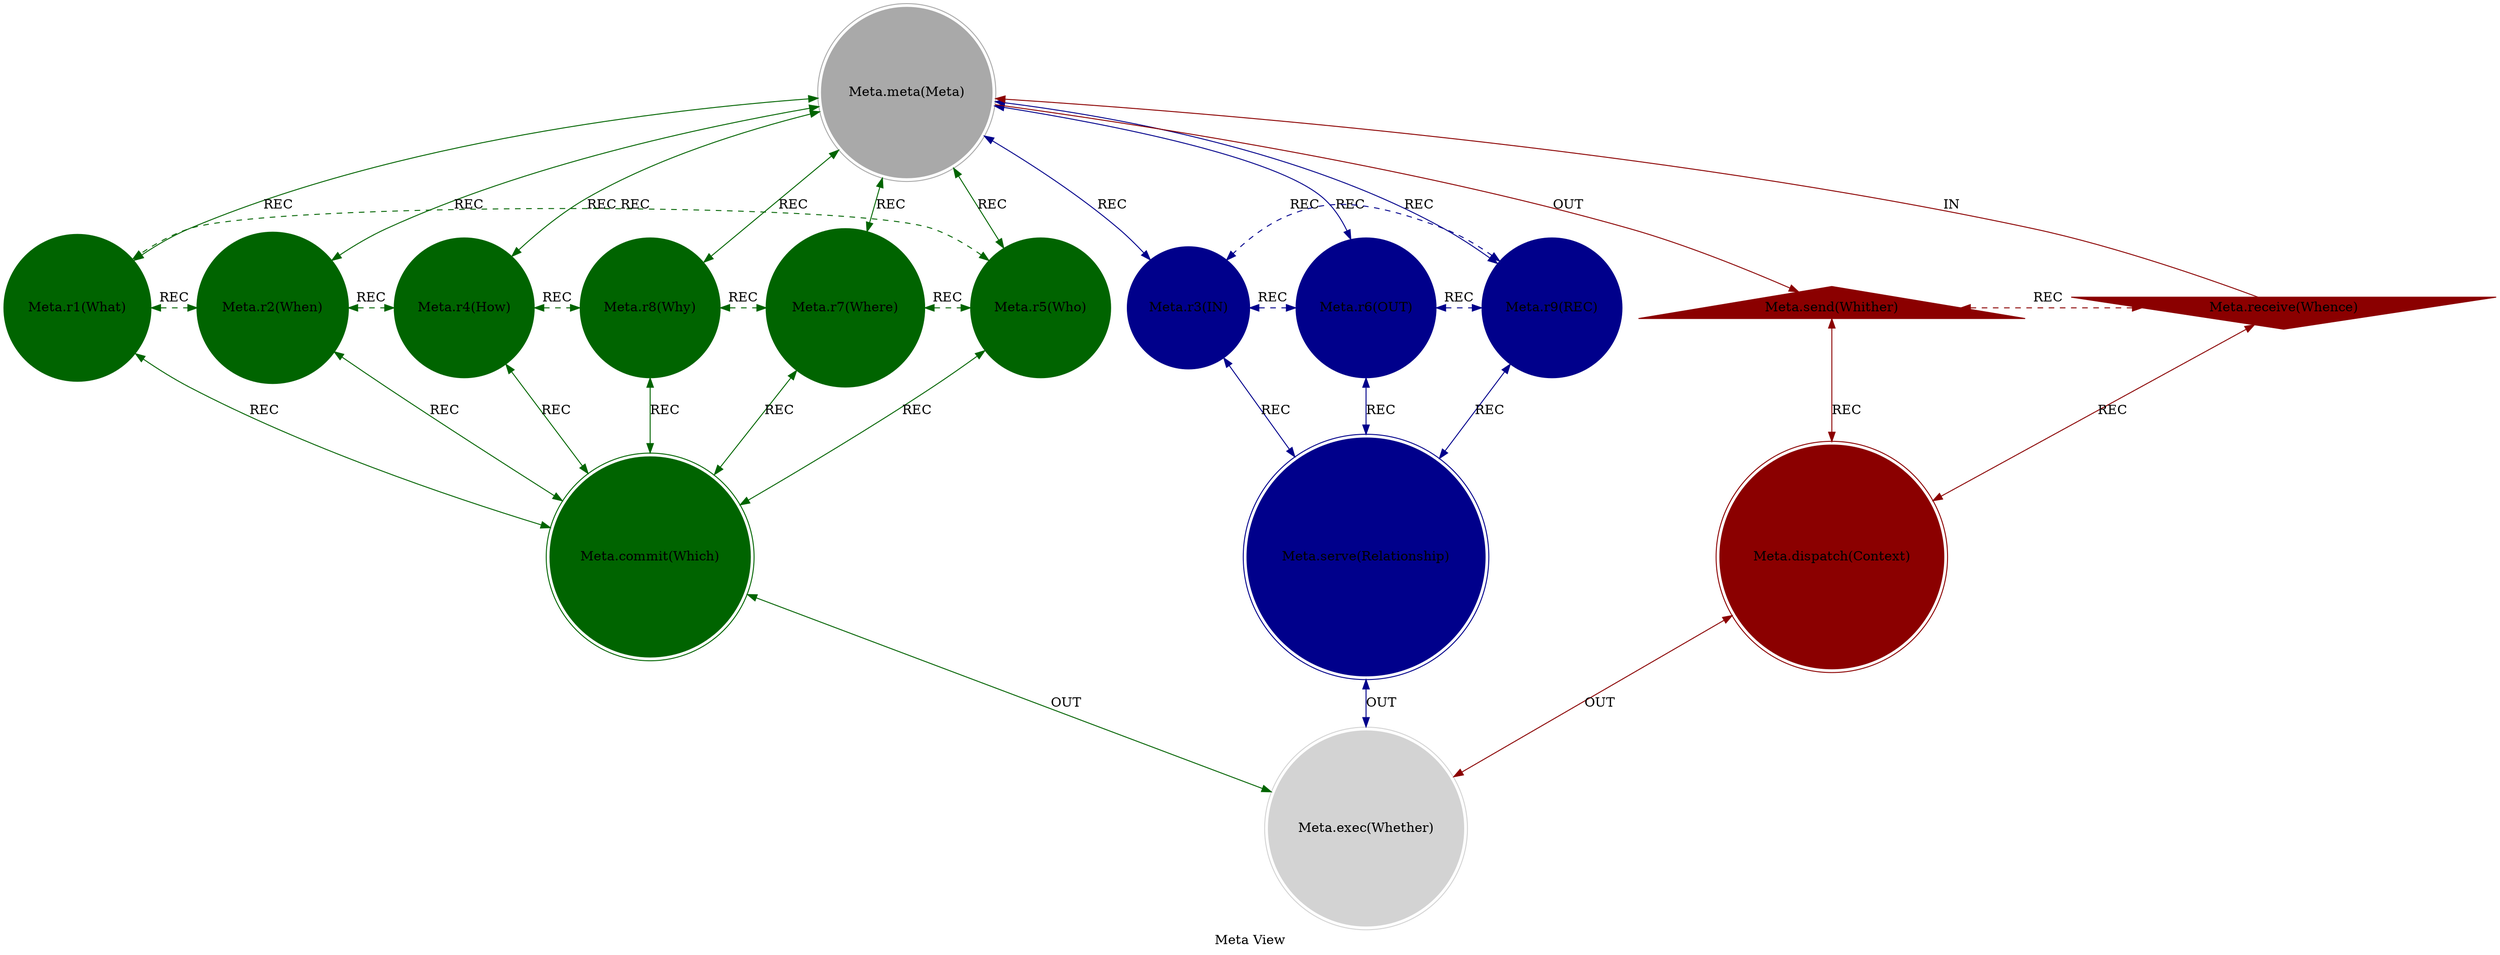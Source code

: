 strict digraph MetaView {
    style = filled;
    color = lightgray;
    node [shape = circle; style = filled; color = lightgreen;];
    edge [color = darkgray;];
    label = "Meta View";
    comment = "The pattern that defines patterns. The Sparklet of Sparklets. It governs the fundamental questions (6W+1H) and the relationships (IN, OUT, REC) that constitute any event, process, or meaning.";
    
    spark_0_meta_view_t [label = "Meta.meta(Meta)";comment = "Abstract: The concept of concept itself. The primordial pattern of abstraction.";shape = doublecircle;color = darkgray;];
    spark_1_meta_view_t [label = "Meta.r1(What)";comment = "Initiation: The question of essence and substance. Defines the object of action.";color = darkgreen;];
    spark_2_meta_view_t [label = "Meta.r2(When)";comment = "Response: The question of time and sequence. Defines the temporal context.";color = darkgreen;];
    spark_4_meta_view_t [label = "Meta.r4(How)";comment = "Integration: The question of method and process. Defines the transformation.";color = darkgreen;];
    spark_8_meta_view_t [label = "Meta.r8(Why)";comment = "Reflection: The question of cause and purpose. Defines the intent and reason.";color = darkgreen;];
    spark_7_meta_view_t [label = "Meta.r7(Where)";comment = "Consolidation: The question of place and domain. Defines the spatial context.";color = darkgreen;];
    spark_5_meta_view_t [label = "Meta.r5(Who)";comment = "Propagation: The question of agency and identity. Defines the actor and recipient.";color = darkgreen;];
    spark_3_meta_view_t [label = "Meta.r3(IN)";comment = "Thesis: The fundamental principle of Potential and Reception. The beginning.";color = darkblue;];
    spark_6_meta_view_t [label = "Meta.r6(OUT)";comment = "Antithesis: The fundamental principle of Manifestation and Emission. The end.";color = darkblue;];
    spark_9_meta_view_t [label = "Meta.r9(REC)";comment = "Synthesis: The fundamental principle of Relationship and Recursion. The cycle that binds IN to OUT.";color = darkblue;];
    spark_a_meta_view_t [label = "Meta.receive(Whence)";comment = "Potential: The undifferentiated source of all possible patterns and questions.";shape = invtriangle;color = darkred;];
    spark_b_meta_view_t [label = "Meta.send(Whither)";comment = "Manifest: The emission of a fully resolved and defined pattern, ready for execution.";shape = triangle;color = darkred;];
    spark_c_meta_view_t [label = "Meta.dispatch(Context)";comment = "Why-Who: Determines the contextual framework for processing the potential.";shape = doublecircle;color = darkred;];
    spark_d_meta_view_t [label = "Meta.commit(Which)";comment = "What-How: The act of selection and commitment. Resolves 'Which specific answer to the 6W questions?'";shape = doublecircle;color = darkgreen;];
    spark_e_meta_view_t [label = "Meta.serve(Relationship)";comment = "When-Where: Serves the web of Relationships between all concepts (IN/OUT, the 6Ws).";shape = doublecircle;color = darkblue;];
    spark_f_meta_view_t [label = "Meta.exec(Whether)";comment = "Which-Closure: The final binding of a pattern into a manifest, executable unit of reality.";shape = doublecircle;color = lightgray;];
    
    spark_a_meta_view_t -> spark_0_meta_view_t [label = "IN"; comment = "todo"; color = darkred; constraint = false;];
    spark_0_meta_view_t -> spark_b_meta_view_t [label = "OUT"; comment = "todo"; color = darkred;];
    spark_0_meta_view_t -> spark_3_meta_view_t [label = "REC"; comment = "todo"; color = darkblue; dir = both;];
    spark_0_meta_view_t -> spark_6_meta_view_t [label = "REC"; comment = "todo"; color = darkblue; dir = both;];
    spark_0_meta_view_t -> spark_9_meta_view_t [label = "REC"; comment = "todo"; color = darkblue; dir = both;];
    spark_0_meta_view_t -> spark_1_meta_view_t [label = "REC"; comment = "todo"; color = darkgreen; dir = both;];
    spark_0_meta_view_t -> spark_2_meta_view_t [label = "REC"; comment = "todo"; color = darkgreen; dir = both;];
    spark_0_meta_view_t -> spark_4_meta_view_t [label = "REC"; comment = "todo"; color = darkgreen; dir = both;];
    spark_0_meta_view_t -> spark_8_meta_view_t [label = "REC"; comment = "todo"; color = darkgreen; dir = both;];
    spark_0_meta_view_t -> spark_7_meta_view_t [label = "REC"; comment = "todo"; color = darkgreen; dir = both;];
    spark_0_meta_view_t -> spark_5_meta_view_t [label = "REC"; comment = "todo"; color = darkgreen; dir = both;];
    
    spark_a_meta_view_t -> spark_c_meta_view_t [label = "REC"; comment = "todo"; color = darkred; dir = both;];
    spark_b_meta_view_t -> spark_c_meta_view_t [label = "REC"; comment = "todo"; color = darkred; dir = both;];
    spark_1_meta_view_t -> spark_d_meta_view_t [label = "REC"; comment = "todo"; color = darkgreen; dir = both;];
    spark_2_meta_view_t -> spark_d_meta_view_t [label = "REC"; comment = "todo"; color = darkgreen; dir = both;];
    spark_4_meta_view_t -> spark_d_meta_view_t [label = "REC"; comment = "todo"; color = darkgreen; dir = both;];
    spark_8_meta_view_t -> spark_d_meta_view_t [label = "REC"; comment = "todo"; color = darkgreen; dir = both;];
    spark_7_meta_view_t -> spark_d_meta_view_t [label = "REC"; comment = "todo"; color = darkgreen; dir = both;];
    spark_5_meta_view_t -> spark_d_meta_view_t [label = "REC"; comment = "todo"; color = darkgreen; dir = both;];
    spark_3_meta_view_t -> spark_e_meta_view_t [label = "REC"; comment = "todo"; color = darkblue; dir = both;];
    spark_6_meta_view_t -> spark_e_meta_view_t [label = "REC"; comment = "todo"; color = darkblue; dir = both;];
    spark_9_meta_view_t -> spark_e_meta_view_t [label = "REC"; comment = "todo"; color = darkblue; dir = both;];
    
    spark_1_meta_view_t -> spark_2_meta_view_t [label = "REC"; comment = "todo"; color = darkgreen; dir = both; style = dashed; constraint = false;];
    spark_2_meta_view_t -> spark_4_meta_view_t [label = "REC"; comment = "todo"; color = darkgreen; dir = both; style = dashed; constraint = false;];
    spark_4_meta_view_t -> spark_8_meta_view_t [label = "REC"; comment = "todo"; color = darkgreen; dir = both; style = dashed; constraint = false;];
    spark_8_meta_view_t -> spark_7_meta_view_t [label = "REC"; comment = "todo"; color = darkgreen; dir = both; style = dashed; constraint = false;];
    spark_7_meta_view_t -> spark_5_meta_view_t [label = "REC"; comment = "todo"; color = darkgreen; dir = both; style = dashed; constraint = false;];
    spark_5_meta_view_t -> spark_1_meta_view_t [label = "REC"; comment = "todo"; color = darkgreen; dir = both; style = dashed; constraint = false;];
    spark_3_meta_view_t -> spark_6_meta_view_t [label = "REC"; comment = "todo"; color = darkblue; dir = both; style = dashed; constraint = false;];
    spark_6_meta_view_t -> spark_9_meta_view_t [label = "REC"; comment = "todo"; color = darkblue; dir = both; style = dashed; constraint = false;];
    spark_9_meta_view_t -> spark_3_meta_view_t [label = "REC"; comment = "todo"; color = darkblue; dir = both; style = dashed; constraint = false;];
    spark_a_meta_view_t -> spark_b_meta_view_t [label = "REC"; comment = "todo"; color = darkred; dir = both; style = dashed; constraint = false;];
    
    spark_c_meta_view_t -> spark_f_meta_view_t [label = "OUT"; comment = "todo"; color = darkred; dir = both;];
    spark_d_meta_view_t -> spark_f_meta_view_t [label = "OUT"; comment = "todo"; color = darkgreen; dir = both;];
    spark_e_meta_view_t -> spark_f_meta_view_t [label = "OUT"; comment = "todo"; color = darkblue; dir = both;];
}